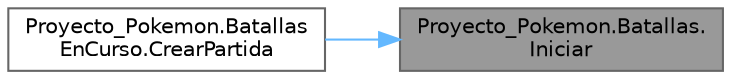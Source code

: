 digraph "Proyecto_Pokemon.Batallas.Iniciar"
{
 // INTERACTIVE_SVG=YES
 // LATEX_PDF_SIZE
  bgcolor="transparent";
  edge [fontname=Helvetica,fontsize=10,labelfontname=Helvetica,labelfontsize=10];
  node [fontname=Helvetica,fontsize=10,shape=box,height=0.2,width=0.4];
  rankdir="RL";
  Node1 [id="Node000001",label="Proyecto_Pokemon.Batallas.\lIniciar",height=0.2,width=0.4,color="gray40", fillcolor="grey60", style="filled", fontcolor="black",tooltip="Requisitos previos para iniciar batalla."];
  Node1 -> Node2 [id="edge1_Node000001_Node000002",dir="back",color="steelblue1",style="solid",tooltip=" "];
  Node2 [id="Node000002",label="Proyecto_Pokemon.Batallas\lEnCurso.CrearPartida",height=0.2,width=0.4,color="grey40", fillcolor="white", style="filled",URL="$classProyecto__Pokemon_1_1BatallasEnCurso.html#a845c3bf0ea399004d7037f9b926036dd",tooltip="Se agrega nueva batalla a batallasencurso, se retorna la misma."];
}
